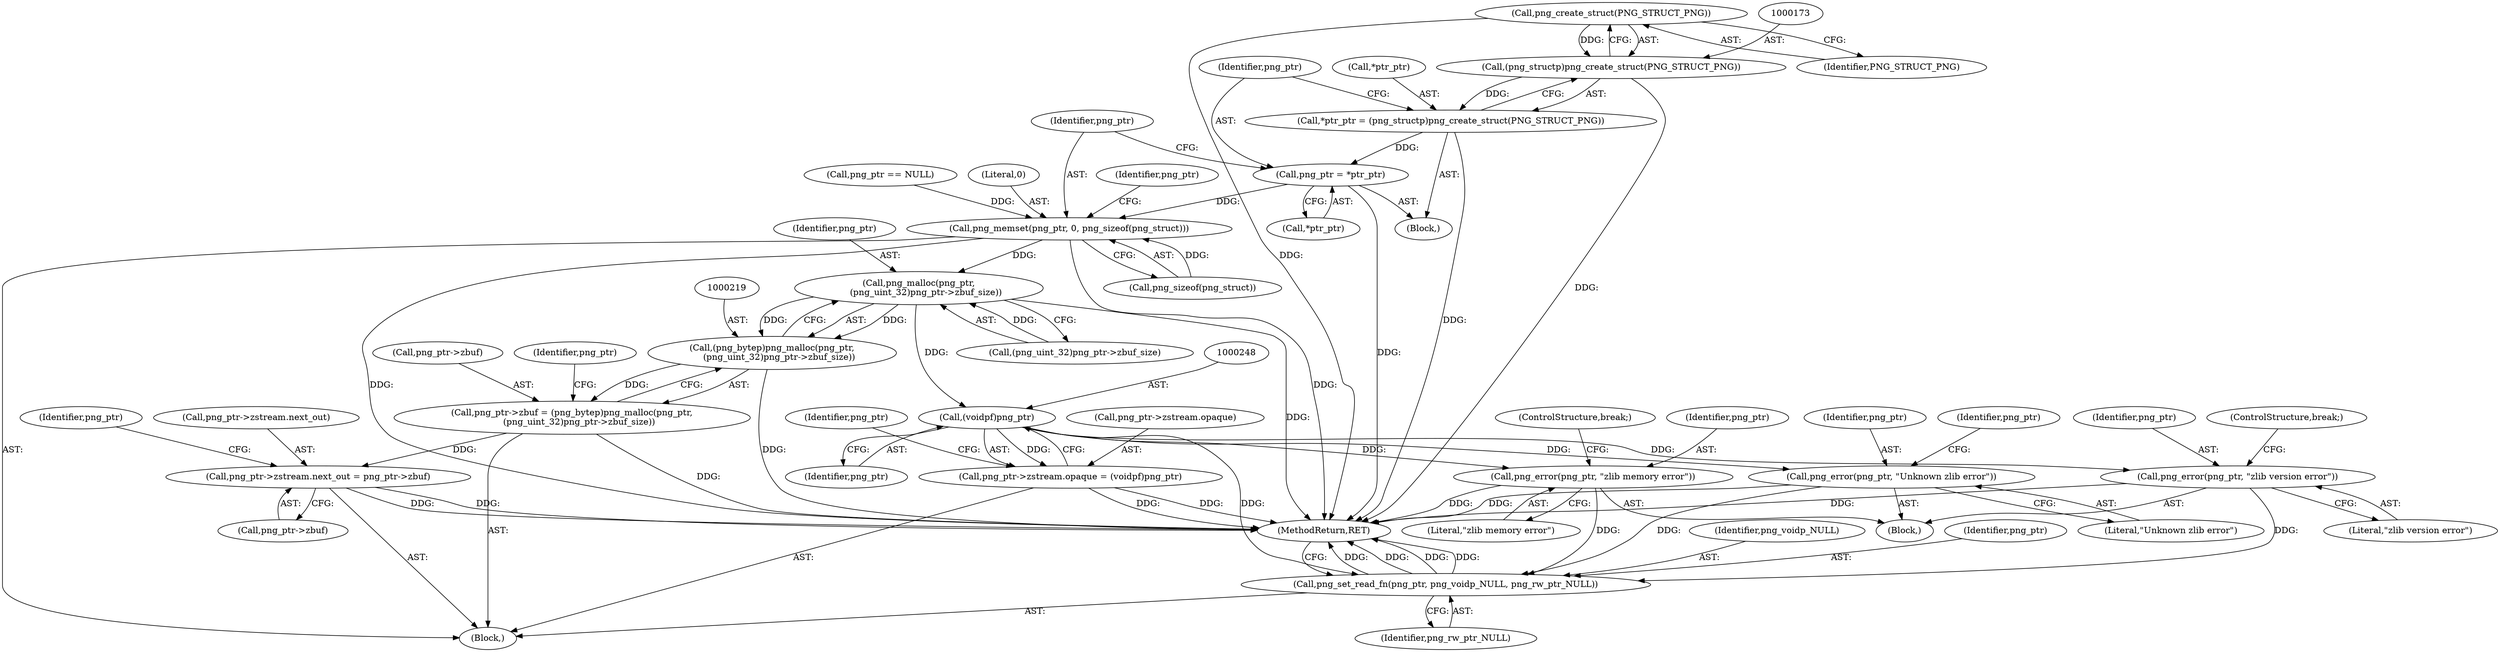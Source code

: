 digraph "0_Chrome_7f3d85b096f66870a15b37c2f40b219b2e292693_7@API" {
"1000174" [label="(Call,png_create_struct(PNG_STRUCT_PNG))"];
"1000172" [label="(Call,(png_structp)png_create_struct(PNG_STRUCT_PNG))"];
"1000169" [label="(Call,*ptr_ptr = (png_structp)png_create_struct(PNG_STRUCT_PNG))"];
"1000176" [label="(Call,png_ptr = *ptr_ptr)"];
"1000180" [label="(Call,png_memset(png_ptr, 0, png_sizeof(png_struct)))"];
"1000220" [label="(Call,png_malloc(png_ptr,\n     (png_uint_32)png_ptr->zbuf_size))"];
"1000218" [label="(Call,(png_bytep)png_malloc(png_ptr,\n     (png_uint_32)png_ptr->zbuf_size))"];
"1000214" [label="(Call,png_ptr->zbuf = (png_bytep)png_malloc(png_ptr,\n     (png_uint_32)png_ptr->zbuf_size))"];
"1000273" [label="(Call,png_ptr->zstream.next_out = png_ptr->zbuf)"];
"1000247" [label="(Call,(voidpf)png_ptr)"];
"1000241" [label="(Call,png_ptr->zstream.opaque = (voidpf)png_ptr)"];
"1000260" [label="(Call,png_error(png_ptr, \"zlib memory error\"))"];
"1000293" [label="(Call,png_set_read_fn(png_ptr, png_voidp_NULL, png_rw_ptr_NULL))"];
"1000265" [label="(Call,png_error(png_ptr, \"zlib version error\"))"];
"1000270" [label="(Call,png_error(png_ptr, \"Unknown zlib error\"))"];
"1000285" [label="(Identifier,png_ptr)"];
"1000242" [label="(Call,png_ptr->zstream.opaque)"];
"1000230" [label="(Identifier,png_ptr)"];
"1000181" [label="(Identifier,png_ptr)"];
"1000273" [label="(Call,png_ptr->zstream.next_out = png_ptr->zbuf)"];
"1000279" [label="(Call,png_ptr->zbuf)"];
"1000249" [label="(Identifier,png_ptr)"];
"1000178" [label="(Call,*ptr_ptr)"];
"1000218" [label="(Call,(png_bytep)png_malloc(png_ptr,\n     (png_uint_32)png_ptr->zbuf_size))"];
"1000222" [label="(Call,(png_uint_32)png_ptr->zbuf_size)"];
"1000256" [label="(Block,)"];
"1000261" [label="(Identifier,png_ptr)"];
"1000267" [label="(Literal,\"zlib version error\")"];
"1000297" [label="(MethodReturn,RET)"];
"1000183" [label="(Call,png_sizeof(png_struct))"];
"1000180" [label="(Call,png_memset(png_ptr, 0, png_sizeof(png_struct)))"];
"1000265" [label="(Call,png_error(png_ptr, \"zlib version error\"))"];
"1000274" [label="(Call,png_ptr->zstream.next_out)"];
"1000187" [label="(Identifier,png_ptr)"];
"1000169" [label="(Call,*ptr_ptr = (png_structp)png_create_struct(PNG_STRUCT_PNG))"];
"1000296" [label="(Identifier,png_rw_ptr_NULL)"];
"1000295" [label="(Identifier,png_voidp_NULL)"];
"1000271" [label="(Identifier,png_ptr)"];
"1000214" [label="(Call,png_ptr->zbuf = (png_bytep)png_malloc(png_ptr,\n     (png_uint_32)png_ptr->zbuf_size))"];
"1000270" [label="(Call,png_error(png_ptr, \"Unknown zlib error\"))"];
"1000176" [label="(Call,png_ptr = *ptr_ptr)"];
"1000172" [label="(Call,(png_structp)png_create_struct(PNG_STRUCT_PNG))"];
"1000166" [label="(Block,)"];
"1000260" [label="(Call,png_error(png_ptr, \"zlib memory error\"))"];
"1000221" [label="(Identifier,png_ptr)"];
"1000123" [label="(Call,png_ptr == NULL)"];
"1000293" [label="(Call,png_set_read_fn(png_ptr, png_voidp_NULL, png_rw_ptr_NULL))"];
"1000170" [label="(Call,*ptr_ptr)"];
"1000174" [label="(Call,png_create_struct(PNG_STRUCT_PNG))"];
"1000241" [label="(Call,png_ptr->zstream.opaque = (voidpf)png_ptr)"];
"1000215" [label="(Call,png_ptr->zbuf)"];
"1000254" [label="(Identifier,png_ptr)"];
"1000266" [label="(Identifier,png_ptr)"];
"1000220" [label="(Call,png_malloc(png_ptr,\n     (png_uint_32)png_ptr->zbuf_size))"];
"1000268" [label="(ControlStructure,break;)"];
"1000272" [label="(Literal,\"Unknown zlib error\")"];
"1000247" [label="(Call,(voidpf)png_ptr)"];
"1000262" [label="(Literal,\"zlib memory error\")"];
"1000177" [label="(Identifier,png_ptr)"];
"1000111" [label="(Block,)"];
"1000263" [label="(ControlStructure,break;)"];
"1000175" [label="(Identifier,PNG_STRUCT_PNG)"];
"1000294" [label="(Identifier,png_ptr)"];
"1000182" [label="(Literal,0)"];
"1000276" [label="(Identifier,png_ptr)"];
"1000174" -> "1000172"  [label="AST: "];
"1000174" -> "1000175"  [label="CFG: "];
"1000175" -> "1000174"  [label="AST: "];
"1000172" -> "1000174"  [label="CFG: "];
"1000174" -> "1000297"  [label="DDG: "];
"1000174" -> "1000172"  [label="DDG: "];
"1000172" -> "1000169"  [label="AST: "];
"1000173" -> "1000172"  [label="AST: "];
"1000169" -> "1000172"  [label="CFG: "];
"1000172" -> "1000297"  [label="DDG: "];
"1000172" -> "1000169"  [label="DDG: "];
"1000169" -> "1000166"  [label="AST: "];
"1000170" -> "1000169"  [label="AST: "];
"1000177" -> "1000169"  [label="CFG: "];
"1000169" -> "1000297"  [label="DDG: "];
"1000169" -> "1000176"  [label="DDG: "];
"1000176" -> "1000166"  [label="AST: "];
"1000176" -> "1000178"  [label="CFG: "];
"1000177" -> "1000176"  [label="AST: "];
"1000178" -> "1000176"  [label="AST: "];
"1000181" -> "1000176"  [label="CFG: "];
"1000176" -> "1000297"  [label="DDG: "];
"1000176" -> "1000180"  [label="DDG: "];
"1000180" -> "1000111"  [label="AST: "];
"1000180" -> "1000183"  [label="CFG: "];
"1000181" -> "1000180"  [label="AST: "];
"1000182" -> "1000180"  [label="AST: "];
"1000183" -> "1000180"  [label="AST: "];
"1000187" -> "1000180"  [label="CFG: "];
"1000180" -> "1000297"  [label="DDG: "];
"1000180" -> "1000297"  [label="DDG: "];
"1000123" -> "1000180"  [label="DDG: "];
"1000183" -> "1000180"  [label="DDG: "];
"1000180" -> "1000220"  [label="DDG: "];
"1000220" -> "1000218"  [label="AST: "];
"1000220" -> "1000222"  [label="CFG: "];
"1000221" -> "1000220"  [label="AST: "];
"1000222" -> "1000220"  [label="AST: "];
"1000218" -> "1000220"  [label="CFG: "];
"1000220" -> "1000297"  [label="DDG: "];
"1000220" -> "1000218"  [label="DDG: "];
"1000220" -> "1000218"  [label="DDG: "];
"1000222" -> "1000220"  [label="DDG: "];
"1000220" -> "1000247"  [label="DDG: "];
"1000218" -> "1000214"  [label="AST: "];
"1000219" -> "1000218"  [label="AST: "];
"1000214" -> "1000218"  [label="CFG: "];
"1000218" -> "1000297"  [label="DDG: "];
"1000218" -> "1000214"  [label="DDG: "];
"1000214" -> "1000111"  [label="AST: "];
"1000215" -> "1000214"  [label="AST: "];
"1000230" -> "1000214"  [label="CFG: "];
"1000214" -> "1000297"  [label="DDG: "];
"1000214" -> "1000273"  [label="DDG: "];
"1000273" -> "1000111"  [label="AST: "];
"1000273" -> "1000279"  [label="CFG: "];
"1000274" -> "1000273"  [label="AST: "];
"1000279" -> "1000273"  [label="AST: "];
"1000285" -> "1000273"  [label="CFG: "];
"1000273" -> "1000297"  [label="DDG: "];
"1000273" -> "1000297"  [label="DDG: "];
"1000247" -> "1000241"  [label="AST: "];
"1000247" -> "1000249"  [label="CFG: "];
"1000248" -> "1000247"  [label="AST: "];
"1000249" -> "1000247"  [label="AST: "];
"1000241" -> "1000247"  [label="CFG: "];
"1000247" -> "1000241"  [label="DDG: "];
"1000247" -> "1000260"  [label="DDG: "];
"1000247" -> "1000265"  [label="DDG: "];
"1000247" -> "1000270"  [label="DDG: "];
"1000247" -> "1000293"  [label="DDG: "];
"1000241" -> "1000111"  [label="AST: "];
"1000242" -> "1000241"  [label="AST: "];
"1000254" -> "1000241"  [label="CFG: "];
"1000241" -> "1000297"  [label="DDG: "];
"1000241" -> "1000297"  [label="DDG: "];
"1000260" -> "1000256"  [label="AST: "];
"1000260" -> "1000262"  [label="CFG: "];
"1000261" -> "1000260"  [label="AST: "];
"1000262" -> "1000260"  [label="AST: "];
"1000263" -> "1000260"  [label="CFG: "];
"1000260" -> "1000297"  [label="DDG: "];
"1000260" -> "1000293"  [label="DDG: "];
"1000293" -> "1000111"  [label="AST: "];
"1000293" -> "1000296"  [label="CFG: "];
"1000294" -> "1000293"  [label="AST: "];
"1000295" -> "1000293"  [label="AST: "];
"1000296" -> "1000293"  [label="AST: "];
"1000297" -> "1000293"  [label="CFG: "];
"1000293" -> "1000297"  [label="DDG: "];
"1000293" -> "1000297"  [label="DDG: "];
"1000293" -> "1000297"  [label="DDG: "];
"1000293" -> "1000297"  [label="DDG: "];
"1000265" -> "1000293"  [label="DDG: "];
"1000270" -> "1000293"  [label="DDG: "];
"1000265" -> "1000256"  [label="AST: "];
"1000265" -> "1000267"  [label="CFG: "];
"1000266" -> "1000265"  [label="AST: "];
"1000267" -> "1000265"  [label="AST: "];
"1000268" -> "1000265"  [label="CFG: "];
"1000265" -> "1000297"  [label="DDG: "];
"1000270" -> "1000256"  [label="AST: "];
"1000270" -> "1000272"  [label="CFG: "];
"1000271" -> "1000270"  [label="AST: "];
"1000272" -> "1000270"  [label="AST: "];
"1000276" -> "1000270"  [label="CFG: "];
"1000270" -> "1000297"  [label="DDG: "];
}
